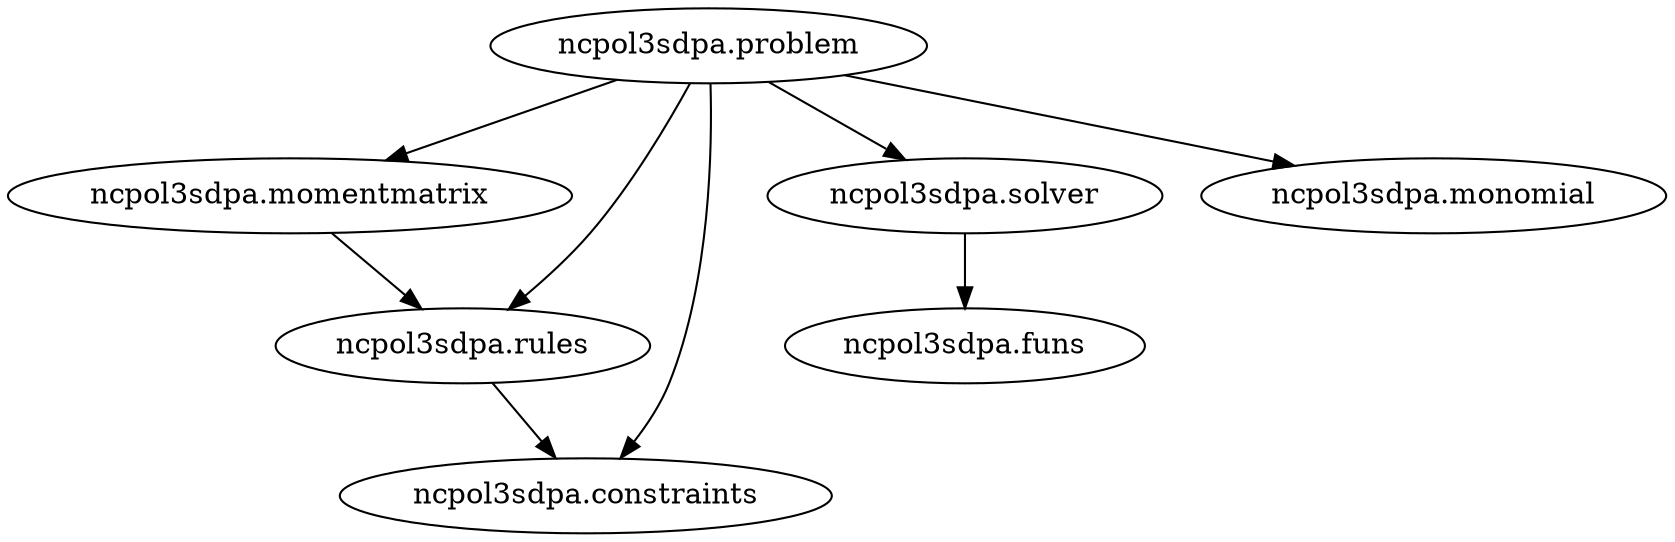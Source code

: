 strict digraph {
"ncpol3sdpa.momentmatrix";
"ncpol3sdpa.rules";
"ncpol3sdpa.constraints";
"ncpol3sdpa.solver";
"ncpol3sdpa.funs";
"ncpol3sdpa.problem";
"ncpol3sdpa.monomial";
"ncpol3sdpa.momentmatrix" -> "ncpol3sdpa.rules";
"ncpol3sdpa.rules" -> "ncpol3sdpa.constraints";
"ncpol3sdpa.solver" -> "ncpol3sdpa.funs";
"ncpol3sdpa.problem" -> "ncpol3sdpa.constraints";
"ncpol3sdpa.problem" -> "ncpol3sdpa.rules";
"ncpol3sdpa.problem" -> "ncpol3sdpa.solver";
"ncpol3sdpa.problem" -> "ncpol3sdpa.monomial";
"ncpol3sdpa.problem" -> "ncpol3sdpa.momentmatrix";
}
